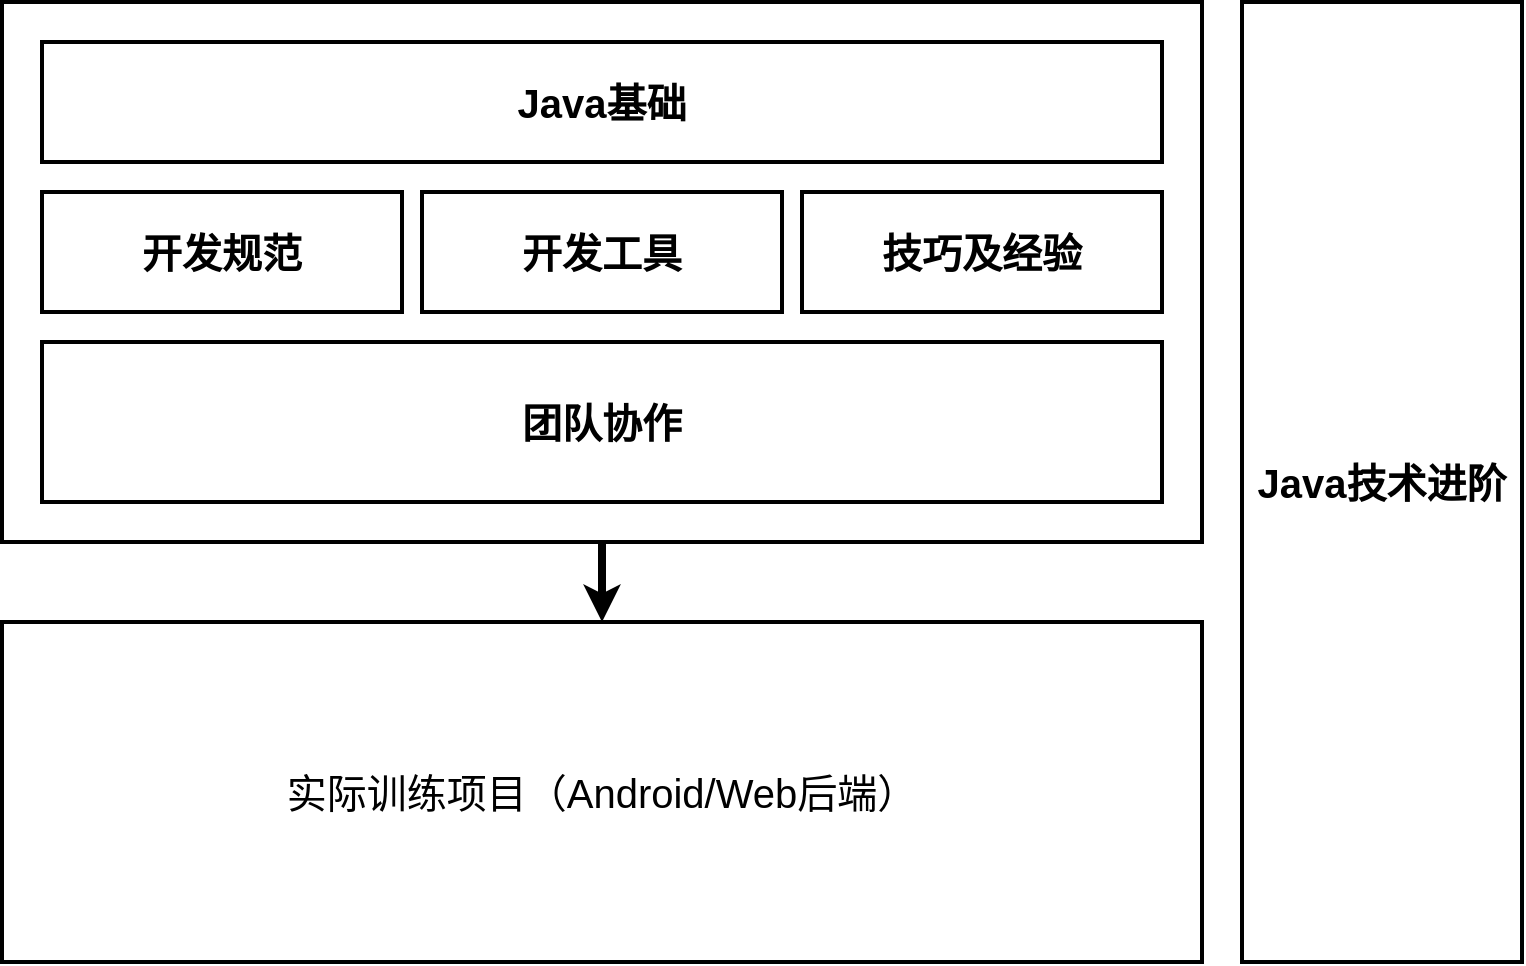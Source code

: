<mxfile version="9.3.1" type="device" pages="1" userAgent="Mozilla/5.0 (Windows NT 10.0; Win64; x64) AppleWebKit/537.36 (KHTML, like Gecko) draw.io/9.3.1 Chrome/66.0.336.181 Electron/3.0.6 Safari/537.36" editor="www.draw.io"><diagram id="clSjjsXgvzkuSYhKThqK" name="Page-1"><mxGraphModel dx="1554" dy="907" grid="1" gridSize="10" guides="1" tooltips="1" connect="1" arrows="1" fold="1" page="1" pageScale="1" pageWidth="850" pageHeight="1100" background="#ffffff" math="0" shadow="0"><root><mxCell id="0"/><mxCell id="1" parent="0"/><mxCell id="5" style="edgeStyle=orthogonalEdgeStyle;rounded=0;html=1;entryX=0.5;entryY=0;jettySize=auto;orthogonalLoop=1;strokeWidth=4;" edge="1" parent="1" source="KHh66XmD-o6XLTF7GXke-7" target="3"><mxGeometry relative="1" as="geometry"/></mxCell><mxCell id="KHh66XmD-o6XLTF7GXke-7" value="" style="rounded=0;whiteSpace=wrap;html=1;strokeWidth=2;fontSize=20;" parent="1" vertex="1"><mxGeometry x="50" y="90" width="600" height="270" as="geometry"/></mxCell><mxCell id="KHh66XmD-o6XLTF7GXke-2" value="Java基础" style="rounded=0;whiteSpace=wrap;html=1;strokeWidth=2;fontSize=20;fontStyle=1" parent="1" vertex="1"><mxGeometry x="70" y="110" width="560" height="60" as="geometry"/></mxCell><mxCell id="KHh66XmD-o6XLTF7GXke-4" value="开发规范" style="rounded=0;whiteSpace=wrap;html=1;strokeWidth=2;fontSize=20;fontStyle=1" parent="1" vertex="1"><mxGeometry x="70" y="185" width="180" height="60" as="geometry"/></mxCell><mxCell id="KHh66XmD-o6XLTF7GXke-5" value="开发工具" style="rounded=0;whiteSpace=wrap;html=1;strokeWidth=2;fontSize=20;fontStyle=1" parent="1" vertex="1"><mxGeometry x="260" y="185" width="180" height="60" as="geometry"/></mxCell><mxCell id="KHh66XmD-o6XLTF7GXke-6" value="技巧及经验" style="rounded=0;whiteSpace=wrap;html=1;strokeWidth=2;fontSize=20;fontStyle=1" parent="1" vertex="1"><mxGeometry x="450" y="185" width="180" height="60" as="geometry"/></mxCell><mxCell id="3" value="实际训练项目（Android/Web后端）" style="rounded=0;whiteSpace=wrap;html=1;strokeWidth=2;fontSize=20;" vertex="1" parent="1"><mxGeometry x="50" y="400" width="600" height="170" as="geometry"/></mxCell><mxCell id="4" value="团队协作" style="rounded=0;whiteSpace=wrap;html=1;strokeWidth=2;fontSize=20;fontStyle=1" vertex="1" parent="1"><mxGeometry x="70" y="260" width="560" height="80" as="geometry"/></mxCell><mxCell id="6" value="Java技术进阶" style="rounded=0;whiteSpace=wrap;html=1;strokeWidth=2;fontSize=20;fontStyle=1" vertex="1" parent="1"><mxGeometry x="670" y="90" width="140" height="480" as="geometry"/></mxCell></root></mxGraphModel></diagram></mxfile>
